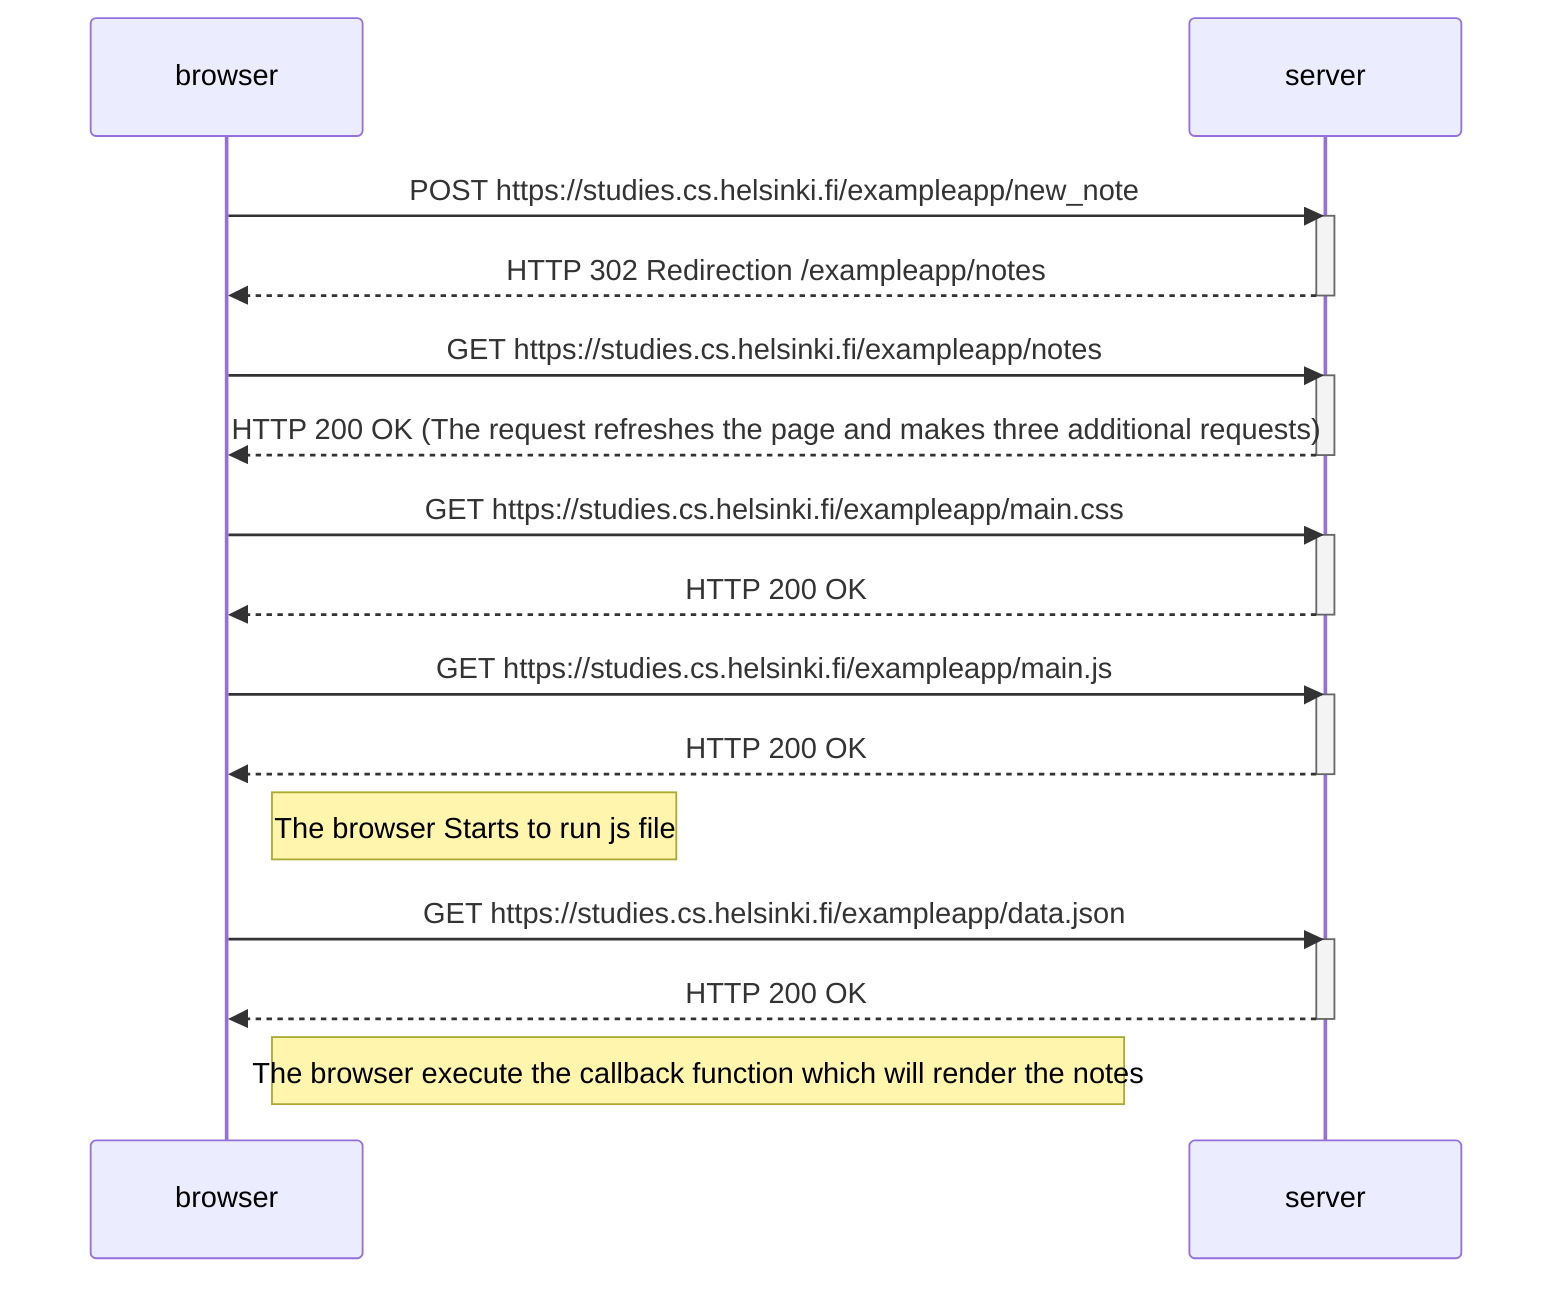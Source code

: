 sequenceDiagram
    participant browser
    participant server

    browser->>server: POST https://studies.cs.helsinki.fi/exampleapp/new_note
    activate server
    server-->>browser: HTTP 302 Redirection /exampleapp/notes
    deactivate server

    browser->>server: GET https://studies.cs.helsinki.fi/exampleapp/notes
    activate server
    server-->>browser: HTTP 200 OK (The request refreshes the page and makes three additional requests)
    deactivate server

    browser->>server: GET https://studies.cs.helsinki.fi/exampleapp/main.css
    activate server
    server-->>browser: HTTP 200 OK
    deactivate server

    browser->>server: GET https://studies.cs.helsinki.fi/exampleapp/main.js
    activate server
    server-->>browser: HTTP 200 OK
    deactivate server

    Note right of browser: The browser Starts to run js file

    browser->>server: GET https://studies.cs.helsinki.fi/exampleapp/data.json
    activate server
    server-->>browser: HTTP 200 OK
    deactivate server

    Note right of browser: The browser execute the callback function which will render the notes